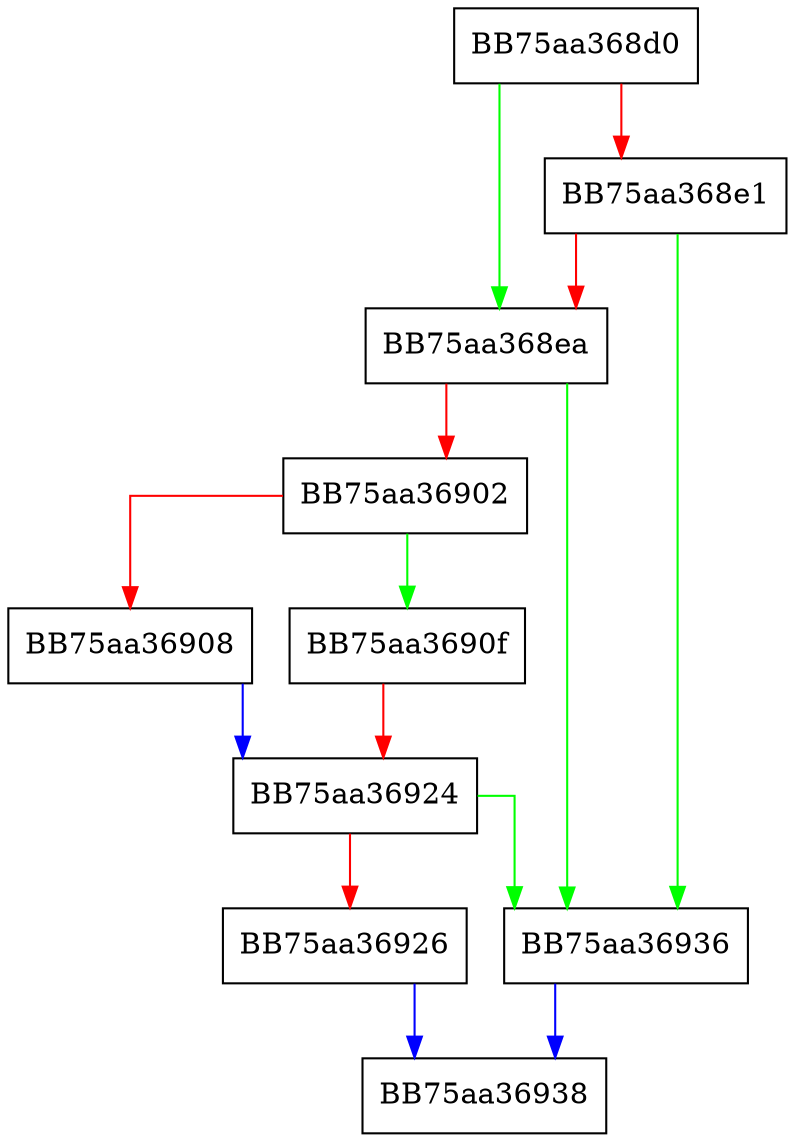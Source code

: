 digraph match_word_end {
  node [shape="box"];
  graph [splines=ortho];
  BB75aa368d0 -> BB75aa368ea [color="green"];
  BB75aa368d0 -> BB75aa368e1 [color="red"];
  BB75aa368e1 -> BB75aa36936 [color="green"];
  BB75aa368e1 -> BB75aa368ea [color="red"];
  BB75aa368ea -> BB75aa36936 [color="green"];
  BB75aa368ea -> BB75aa36902 [color="red"];
  BB75aa36902 -> BB75aa3690f [color="green"];
  BB75aa36902 -> BB75aa36908 [color="red"];
  BB75aa36908 -> BB75aa36924 [color="blue"];
  BB75aa3690f -> BB75aa36924 [color="red"];
  BB75aa36924 -> BB75aa36936 [color="green"];
  BB75aa36924 -> BB75aa36926 [color="red"];
  BB75aa36926 -> BB75aa36938 [color="blue"];
  BB75aa36936 -> BB75aa36938 [color="blue"];
}